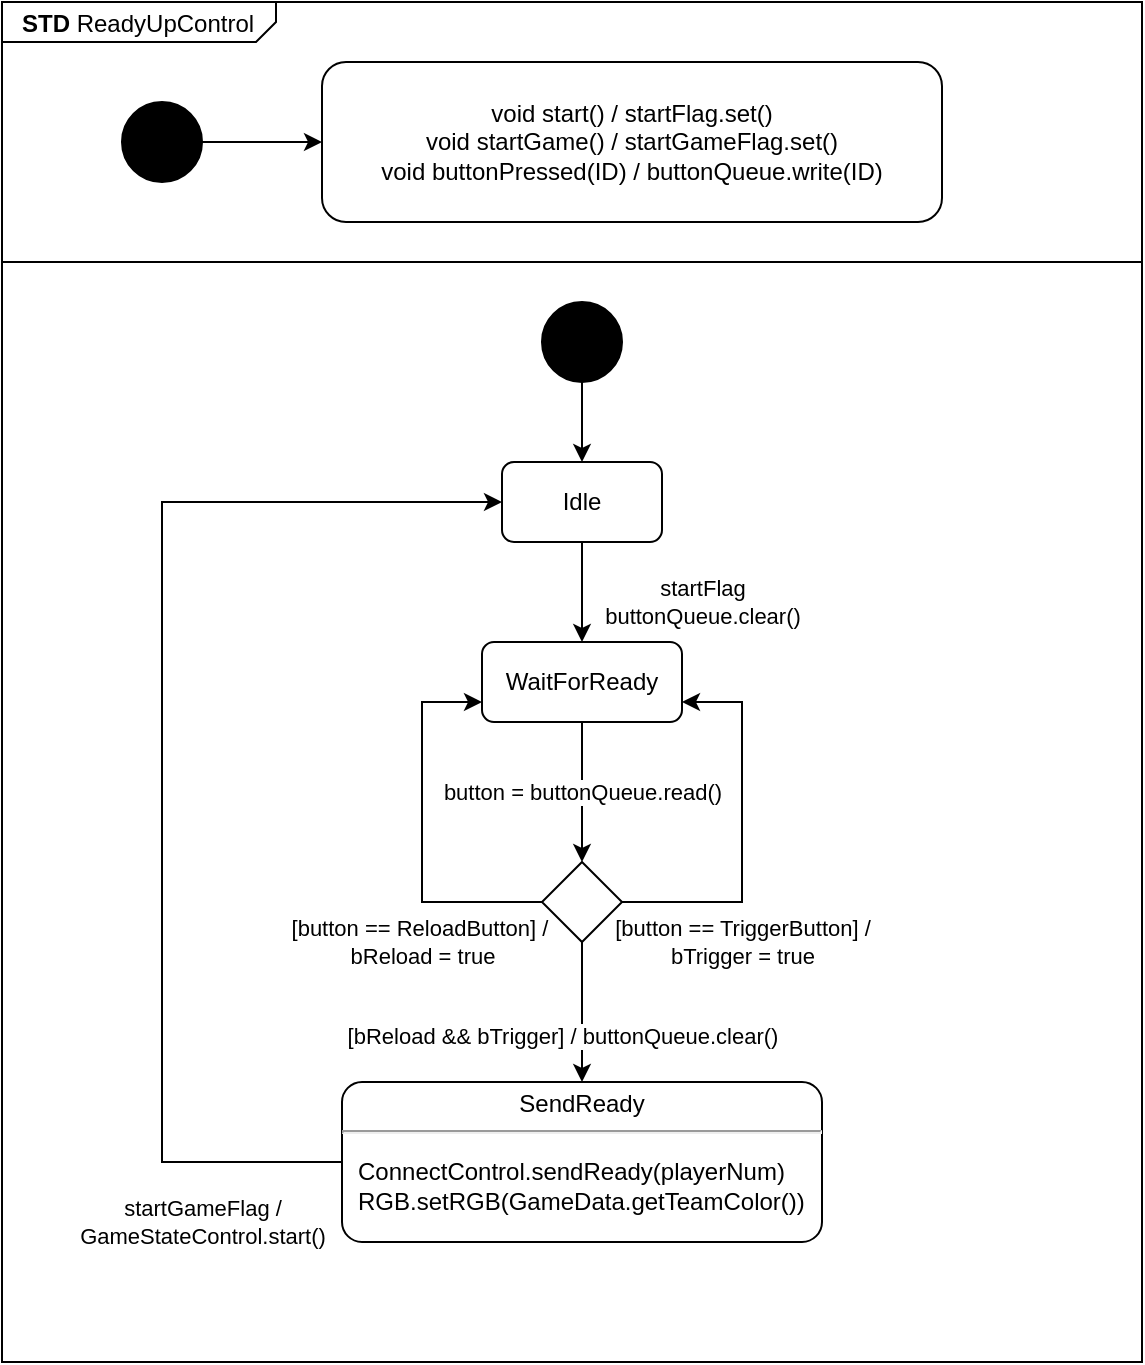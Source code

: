 <mxfile version="21.6.8" type="device">
  <diagram name="Page-1" id="VnlH0Y06McOiaRYZfQ7j">
    <mxGraphModel dx="792" dy="1235" grid="1" gridSize="10" guides="1" tooltips="1" connect="1" arrows="1" fold="1" page="1" pageScale="1" pageWidth="1169" pageHeight="1654" math="0" shadow="0">
      <root>
        <mxCell id="0" />
        <mxCell id="1" parent="0" />
        <mxCell id="9qeSm3GH6jOZeFcjtzKw-22" value="" style="group" vertex="1" connectable="0" parent="1">
          <mxGeometry x="120" y="110" width="570" height="680" as="geometry" />
        </mxCell>
        <mxCell id="9qeSm3GH6jOZeFcjtzKw-20" value="&lt;p style=&quot;margin:0px;margin-top:4px;margin-left:10px;text-align:left;&quot;&gt;&lt;b&gt;STD&lt;/b&gt;&amp;nbsp;ReadyUpControl&lt;/p&gt;" style="html=1;shape=mxgraph.sysml.package;html=1;overflow=fill;whiteSpace=wrap;labelX=137;" vertex="1" parent="9qeSm3GH6jOZeFcjtzKw-22">
          <mxGeometry width="570" height="130" as="geometry" />
        </mxCell>
        <mxCell id="9qeSm3GH6jOZeFcjtzKw-21" value="" style="rounded=0;whiteSpace=wrap;html=1;" vertex="1" parent="9qeSm3GH6jOZeFcjtzKw-22">
          <mxGeometry y="130" width="570" height="550" as="geometry" />
        </mxCell>
        <mxCell id="9qeSm3GH6jOZeFcjtzKw-3" style="edgeStyle=orthogonalEdgeStyle;rounded=0;orthogonalLoop=1;jettySize=auto;html=1;" edge="1" parent="1" source="9qeSm3GH6jOZeFcjtzKw-1" target="9qeSm3GH6jOZeFcjtzKw-2">
          <mxGeometry relative="1" as="geometry" />
        </mxCell>
        <mxCell id="9qeSm3GH6jOZeFcjtzKw-1" value="" style="shape=ellipse;html=1;fillColor=strokeColor;fontSize=18;fontColor=#ffffff;" vertex="1" parent="1">
          <mxGeometry x="180" y="160" width="40" height="40" as="geometry" />
        </mxCell>
        <mxCell id="9qeSm3GH6jOZeFcjtzKw-2" value="void start() / startFlag.set()&lt;br&gt;void startGame() / startGameFlag.set()&lt;br&gt;void buttonPressed(ID) / buttonQueue.write(ID)" style="rounded=1;whiteSpace=wrap;html=1;" vertex="1" parent="1">
          <mxGeometry x="280" y="140" width="310" height="80" as="geometry" />
        </mxCell>
        <mxCell id="9qeSm3GH6jOZeFcjtzKw-6" style="edgeStyle=orthogonalEdgeStyle;rounded=0;orthogonalLoop=1;jettySize=auto;html=1;" edge="1" parent="1" source="9qeSm3GH6jOZeFcjtzKw-4" target="9qeSm3GH6jOZeFcjtzKw-5">
          <mxGeometry relative="1" as="geometry" />
        </mxCell>
        <mxCell id="9qeSm3GH6jOZeFcjtzKw-4" value="" style="shape=ellipse;html=1;fillColor=strokeColor;fontSize=18;fontColor=#ffffff;" vertex="1" parent="1">
          <mxGeometry x="390" y="260" width="40" height="40" as="geometry" />
        </mxCell>
        <mxCell id="9qeSm3GH6jOZeFcjtzKw-8" value="startFlag&lt;br&gt;buttonQueue.clear()" style="edgeStyle=orthogonalEdgeStyle;rounded=0;orthogonalLoop=1;jettySize=auto;html=1;" edge="1" parent="1" source="9qeSm3GH6jOZeFcjtzKw-5" target="9qeSm3GH6jOZeFcjtzKw-7">
          <mxGeometry x="0.2" y="60" relative="1" as="geometry">
            <mxPoint as="offset" />
          </mxGeometry>
        </mxCell>
        <mxCell id="9qeSm3GH6jOZeFcjtzKw-5" value="Idle" style="shape=rect;rounded=1;html=1;whiteSpace=wrap;align=center;" vertex="1" parent="1">
          <mxGeometry x="370" y="340" width="80" height="40" as="geometry" />
        </mxCell>
        <mxCell id="9qeSm3GH6jOZeFcjtzKw-9" value="button = buttonQueue.read()" style="edgeStyle=orthogonalEdgeStyle;rounded=0;orthogonalLoop=1;jettySize=auto;html=1;" edge="1" parent="1" target="9qeSm3GH6jOZeFcjtzKw-10">
          <mxGeometry relative="1" as="geometry">
            <mxPoint x="410" y="530" as="targetPoint" />
            <mxPoint x="410" y="470" as="sourcePoint" />
            <Array as="points">
              <mxPoint x="410" y="505" />
              <mxPoint x="410" y="505" />
            </Array>
          </mxGeometry>
        </mxCell>
        <mxCell id="9qeSm3GH6jOZeFcjtzKw-7" value="WaitForReady" style="shape=rect;rounded=1;html=1;whiteSpace=wrap;align=center;" vertex="1" parent="1">
          <mxGeometry x="360" y="430" width="100" height="40" as="geometry" />
        </mxCell>
        <mxCell id="9qeSm3GH6jOZeFcjtzKw-11" value="[button == ReloadButton] /&amp;nbsp;&lt;br&gt;bReload = true" style="edgeStyle=orthogonalEdgeStyle;rounded=0;orthogonalLoop=1;jettySize=auto;html=1;" edge="1" parent="1" source="9qeSm3GH6jOZeFcjtzKw-10" target="9qeSm3GH6jOZeFcjtzKw-7">
          <mxGeometry x="-0.368" y="20" relative="1" as="geometry">
            <Array as="points">
              <mxPoint x="330" y="560" />
              <mxPoint x="330" y="460" />
            </Array>
            <mxPoint x="20" y="20" as="offset" />
          </mxGeometry>
        </mxCell>
        <mxCell id="9qeSm3GH6jOZeFcjtzKw-12" value="[button == TriggerButton] / &lt;br&gt;bTrigger = true" style="edgeStyle=orthogonalEdgeStyle;rounded=0;orthogonalLoop=1;jettySize=auto;html=1;" edge="1" parent="1" source="9qeSm3GH6jOZeFcjtzKw-10" target="9qeSm3GH6jOZeFcjtzKw-7">
          <mxGeometry x="-0.368" y="-20" relative="1" as="geometry">
            <Array as="points">
              <mxPoint x="490" y="560" />
              <mxPoint x="490" y="460" />
            </Array>
            <mxPoint x="-20" y="20" as="offset" />
          </mxGeometry>
        </mxCell>
        <mxCell id="9qeSm3GH6jOZeFcjtzKw-13" value="[bReload &amp;amp;&amp;amp; bTrigger] / buttonQueue.clear()" style="edgeStyle=orthogonalEdgeStyle;rounded=0;orthogonalLoop=1;jettySize=auto;html=1;" edge="1" parent="1" source="9qeSm3GH6jOZeFcjtzKw-10" target="9qeSm3GH6jOZeFcjtzKw-17">
          <mxGeometry x="0.333" y="-10" relative="1" as="geometry">
            <mxPoint x="410" y="650" as="targetPoint" />
            <Array as="points" />
            <mxPoint as="offset" />
          </mxGeometry>
        </mxCell>
        <mxCell id="9qeSm3GH6jOZeFcjtzKw-10" value="" style="rhombus;whiteSpace=wrap;html=1;" vertex="1" parent="1">
          <mxGeometry x="390" y="540" width="40" height="40" as="geometry" />
        </mxCell>
        <mxCell id="9qeSm3GH6jOZeFcjtzKw-19" value="startGameFlag /&lt;br&gt;GameStateControl.start()" style="edgeStyle=orthogonalEdgeStyle;rounded=0;orthogonalLoop=1;jettySize=auto;html=1;" edge="1" parent="1" source="9qeSm3GH6jOZeFcjtzKw-17" target="9qeSm3GH6jOZeFcjtzKw-5">
          <mxGeometry x="-0.763" y="30" relative="1" as="geometry">
            <Array as="points">
              <mxPoint x="200" y="690" />
              <mxPoint x="200" y="360" />
            </Array>
            <mxPoint as="offset" />
          </mxGeometry>
        </mxCell>
        <mxCell id="9qeSm3GH6jOZeFcjtzKw-17" value="&lt;p style=&quot;margin:0px;margin-top:4px;text-align:center;&quot;&gt;SendReady&lt;/p&gt;&lt;hr&gt;&lt;p&gt;&lt;/p&gt;&lt;p style=&quot;margin:0px;margin-left:8px;text-align:left;&quot;&gt;ConnectControl.sendReady(playerNum)&lt;/p&gt;&lt;p style=&quot;margin:0px;margin-left:8px;text-align:left;&quot;&gt;RGB.setRGB(GameData.getTeamColor())&lt;/p&gt;" style="shape=mxgraph.sysml.simpleState;html=1;overflow=fill;whiteSpace=wrap;align=center;" vertex="1" parent="1">
          <mxGeometry x="290" y="650" width="240" height="80" as="geometry" />
        </mxCell>
      </root>
    </mxGraphModel>
  </diagram>
</mxfile>
